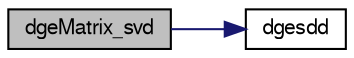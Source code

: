 digraph G
{
  edge [fontname="FreeSans",fontsize=10,labelfontname="FreeSans",labelfontsize=10];
  node [fontname="FreeSans",fontsize=10,shape=record];
  rankdir=LR;
  Node1 [label="dgeMatrix_svd",height=0.2,width=0.4,color="black", fillcolor="grey75", style="filled" fontcolor="black"];
  Node1 -> Node2 [color="midnightblue",fontsize=10,style="solid",fontname="FreeSans"];
  Node2 [label="dgesdd",height=0.2,width=0.4,color="black", fillcolor="white", style="filled",URL="$dgeMatrix_8h.html#82816694a7a62efa0b4cff7a16ec27a9"];
}
